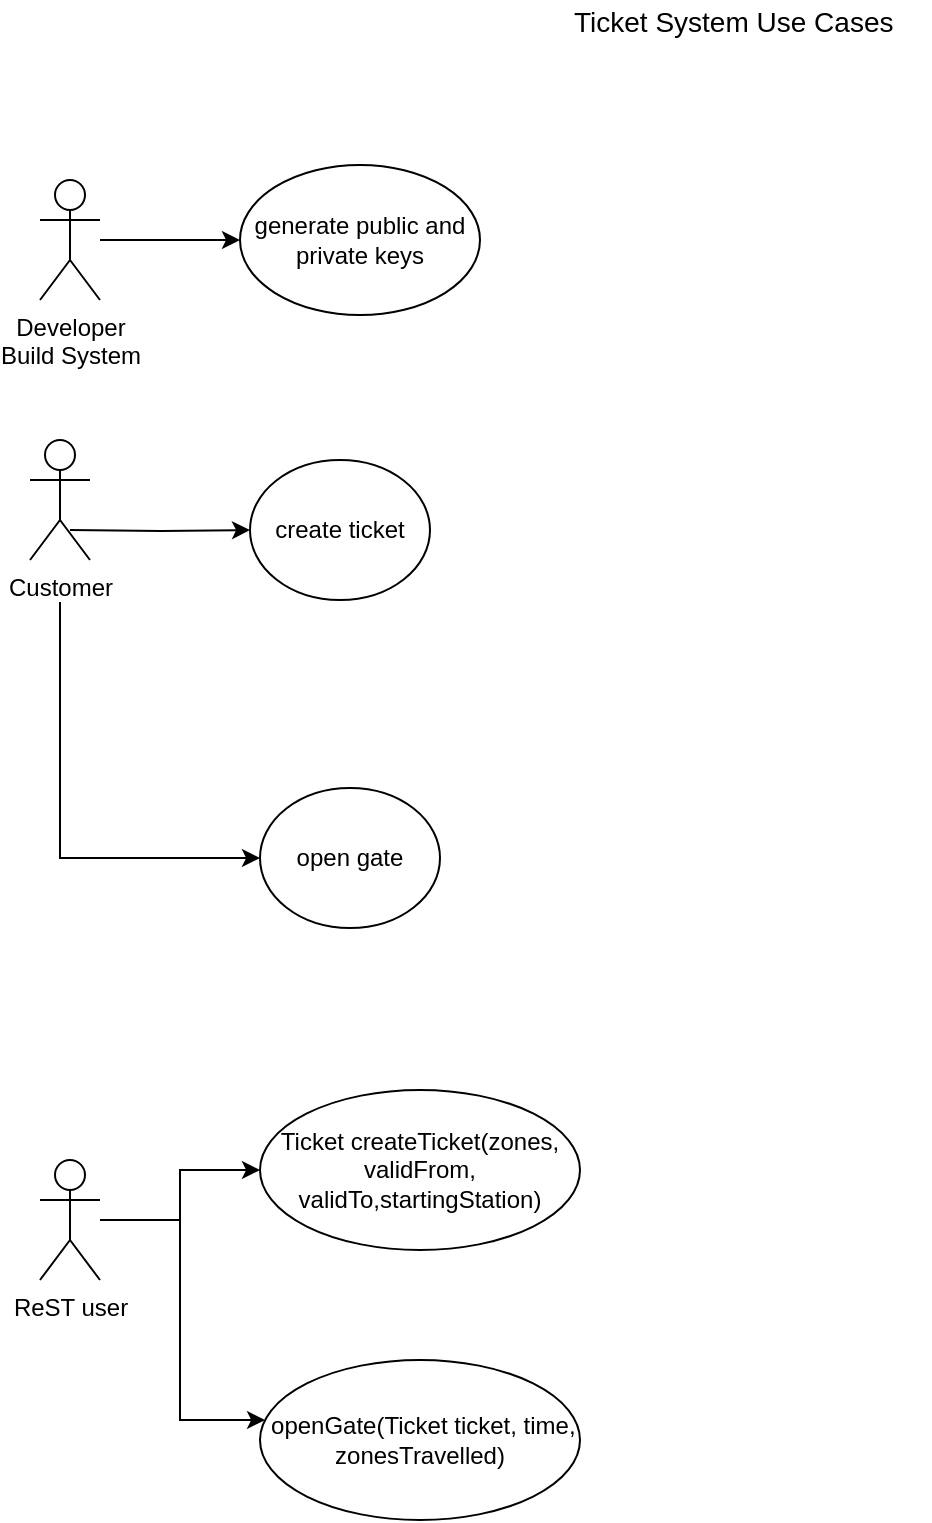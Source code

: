 <mxfile version="13.0.3" type="device"><diagram id="bf661a80-681a-0c58-2a65-ac1a9ffe9178" name="Page-1"><mxGraphModel dx="852" dy="502" grid="1" gridSize="10" guides="1" tooltips="1" connect="1" arrows="1" fold="1" page="1" pageScale="1" pageWidth="1169" pageHeight="827" background="#ffffff" math="0" shadow="0"><root><mxCell id="0"/><mxCell id="1" parent="0"/><mxCell id="36" value="" style="edgeStyle=orthogonalEdgeStyle;rounded=0;html=1;jettySize=auto;orthogonalLoop=1;" parent="1" edge="1"><mxGeometry relative="1" as="geometry"><mxPoint x="240" y="379" as="sourcePoint"/></mxGeometry></mxCell><mxCell id="38" value="" style="edgeStyle=orthogonalEdgeStyle;rounded=0;html=1;jettySize=auto;orthogonalLoop=1;" parent="1" edge="1"><mxGeometry relative="1" as="geometry"><mxPoint x="355" y="379" as="sourcePoint"/></mxGeometry></mxCell><mxCell id="40" value="" style="edgeStyle=orthogonalEdgeStyle;rounded=0;html=1;jettySize=auto;orthogonalLoop=1;" parent="1" edge="1"><mxGeometry relative="1" as="geometry"><mxPoint x="260" y="461" as="targetPoint"/></mxGeometry></mxCell><mxCell id="44" value="" style="edgeStyle=orthogonalEdgeStyle;rounded=0;html=1;jettySize=auto;orthogonalLoop=1;" parent="1" edge="1"><mxGeometry relative="1" as="geometry"><mxPoint x="270" y="546" as="targetPoint"/></mxGeometry></mxCell><mxCell id="42" value="" style="edgeStyle=orthogonalEdgeStyle;rounded=0;html=1;jettySize=auto;orthogonalLoop=1;" parent="1" edge="1"><mxGeometry relative="1" as="geometry"><mxPoint x="390" y="461" as="targetPoint"/></mxGeometry></mxCell><mxCell id="62" value="" style="edgeStyle=orthogonalEdgeStyle;rounded=0;html=1;jettySize=auto;orthogonalLoop=1;" parent="1" edge="1"><mxGeometry relative="1" as="geometry"><mxPoint x="485" y="461" as="sourcePoint"/></mxGeometry></mxCell><mxCell id="46" value="" style="edgeStyle=orthogonalEdgeStyle;rounded=0;html=1;jettySize=auto;orthogonalLoop=1;entryX=0;entryY=0.5;" parent="1" edge="1"><mxGeometry relative="1" as="geometry"><mxPoint x="390" y="546" as="targetPoint"/></mxGeometry></mxCell><mxCell id="48" value="" style="edgeStyle=orthogonalEdgeStyle;rounded=0;html=1;jettySize=auto;orthogonalLoop=1;" parent="1" edge="1"><mxGeometry relative="1" as="geometry"><mxPoint x="510" y="546" as="targetPoint"/></mxGeometry></mxCell><mxCell id="50" value="" style="edgeStyle=orthogonalEdgeStyle;rounded=0;html=1;jettySize=auto;orthogonalLoop=1;" parent="1" edge="1"><mxGeometry relative="1" as="geometry"><mxPoint x="605" y="546" as="sourcePoint"/></mxGeometry></mxCell><mxCell id="52" value="" style="edgeStyle=orthogonalEdgeStyle;rounded=0;html=1;jettySize=auto;orthogonalLoop=1;entryX=0;entryY=0.5;" parent="1" edge="1"><mxGeometry relative="1" as="geometry"><mxPoint x="387.5" y="631" as="targetPoint"/></mxGeometry></mxCell><mxCell id="54" value="" style="edgeStyle=orthogonalEdgeStyle;rounded=0;html=1;jettySize=auto;orthogonalLoop=1;" parent="1" edge="1"><mxGeometry relative="1" as="geometry"><mxPoint x="507.5" y="631" as="targetPoint"/></mxGeometry></mxCell><mxCell id="56" value="" style="edgeStyle=orthogonalEdgeStyle;rounded=0;html=1;jettySize=auto;orthogonalLoop=1;" parent="1" edge="1"><mxGeometry relative="1" as="geometry"><mxPoint x="617.5" y="631" as="targetPoint"/></mxGeometry></mxCell><mxCell id="63" value="Ticket System Use Cases" style="text;html=1;resizable=0;points=[];autosize=1;align=left;verticalAlign=top;spacingTop=-4;fontSize=14;" parent="1" vertex="1"><mxGeometry x="315" y="20" width="180" height="20" as="geometry"/></mxCell><mxCell id="cvetpf6TkOsECjFl_jZb-63" style="edgeStyle=orthogonalEdgeStyle;rounded=0;orthogonalLoop=1;jettySize=auto;html=1;entryX=0;entryY=0.5;entryDx=0;entryDy=0;" edge="1" parent="1" target="rEq1-0W_9cdEMZBGtfGu-80"><mxGeometry relative="1" as="geometry"><mxPoint x="60" y="320" as="sourcePoint"/><Array as="points"><mxPoint x="60" y="449"/></Array></mxGeometry></mxCell><mxCell id="rEq1-0W_9cdEMZBGtfGu-64" value="Customer" style="shape=umlActor;verticalLabelPosition=bottom;labelBackgroundColor=#ffffff;verticalAlign=top;html=1;outlineConnect=0;" parent="1" vertex="1"><mxGeometry x="45" y="240" width="30" height="60" as="geometry"/></mxCell><mxCell id="rEq1-0W_9cdEMZBGtfGu-99" style="edgeStyle=orthogonalEdgeStyle;rounded=0;orthogonalLoop=1;jettySize=auto;html=1;entryX=0;entryY=0.5;entryDx=0;entryDy=0;" parent="1" target="rEq1-0W_9cdEMZBGtfGu-73" edge="1"><mxGeometry relative="1" as="geometry"><mxPoint x="65" y="285" as="sourcePoint"/></mxGeometry></mxCell><mxCell id="rEq1-0W_9cdEMZBGtfGu-98" style="edgeStyle=orthogonalEdgeStyle;rounded=0;orthogonalLoop=1;jettySize=auto;html=1;" parent="1" source="rEq1-0W_9cdEMZBGtfGu-69" target="rEq1-0W_9cdEMZBGtfGu-70" edge="1"><mxGeometry relative="1" as="geometry"/></mxCell><mxCell id="rEq1-0W_9cdEMZBGtfGu-69" value="&lt;div&gt;Developer &lt;br&gt;&lt;/div&gt;&lt;div&gt;Build System&lt;/div&gt;" style="shape=umlActor;verticalLabelPosition=bottom;labelBackgroundColor=#ffffff;verticalAlign=top;html=1;outlineConnect=0;" parent="1" vertex="1"><mxGeometry x="50" y="110" width="30" height="60" as="geometry"/></mxCell><mxCell id="rEq1-0W_9cdEMZBGtfGu-70" value="generate public and private keys" style="ellipse;whiteSpace=wrap;html=1;direction=south;" parent="1" vertex="1"><mxGeometry x="150" y="102.5" width="120" height="75" as="geometry"/></mxCell><mxCell id="rEq1-0W_9cdEMZBGtfGu-111" style="edgeStyle=orthogonalEdgeStyle;rounded=0;orthogonalLoop=1;jettySize=auto;html=1;entryX=0;entryY=0.5;entryDx=0;entryDy=0;" parent="1" source="rEq1-0W_9cdEMZBGtfGu-72" target="rEq1-0W_9cdEMZBGtfGu-109" edge="1"><mxGeometry relative="1" as="geometry"/></mxCell><mxCell id="rEq1-0W_9cdEMZBGtfGu-112" style="edgeStyle=orthogonalEdgeStyle;rounded=0;orthogonalLoop=1;jettySize=auto;html=1;" parent="1" source="rEq1-0W_9cdEMZBGtfGu-72" target="rEq1-0W_9cdEMZBGtfGu-108" edge="1"><mxGeometry relative="1" as="geometry"><Array as="points"><mxPoint x="120" y="630"/><mxPoint x="120" y="730"/></Array></mxGeometry></mxCell><mxCell id="rEq1-0W_9cdEMZBGtfGu-72" value="ReST user" style="shape=umlActor;verticalLabelPosition=bottom;labelBackgroundColor=#ffffff;verticalAlign=top;html=1;outlineConnect=0;" parent="1" vertex="1"><mxGeometry x="50" y="600" width="30" height="60" as="geometry"/></mxCell><mxCell id="rEq1-0W_9cdEMZBGtfGu-73" value="create ticket" style="ellipse;whiteSpace=wrap;html=1;" parent="1" vertex="1"><mxGeometry x="155" y="250" width="90" height="70" as="geometry"/></mxCell><mxCell id="rEq1-0W_9cdEMZBGtfGu-80" value="open gate" style="ellipse;whiteSpace=wrap;html=1;" parent="1" vertex="1"><mxGeometry x="160" y="414" width="90" height="70" as="geometry"/></mxCell><mxCell id="rEq1-0W_9cdEMZBGtfGu-129" style="edgeStyle=orthogonalEdgeStyle;rounded=0;orthogonalLoop=1;jettySize=auto;html=1;entryX=0.5;entryY=0;entryDx=0;entryDy=0;" parent="1" edge="1"><mxGeometry relative="1" as="geometry"><mxPoint x="477.5" y="185" as="sourcePoint"/><Array as="points"><mxPoint x="500" y="185"/><mxPoint x="500" y="380"/><mxPoint x="575" y="380"/></Array></mxGeometry></mxCell><mxCell id="rEq1-0W_9cdEMZBGtfGu-137" style="edgeStyle=orthogonalEdgeStyle;rounded=0;orthogonalLoop=1;jettySize=auto;html=1;entryX=0.5;entryY=0;entryDx=0;entryDy=0;" parent="1" edge="1"><mxGeometry relative="1" as="geometry"><mxPoint x="477.5" y="185" as="sourcePoint"/><Array as="points"><mxPoint x="500" y="185"/><mxPoint x="500" y="660"/></Array></mxGeometry></mxCell><mxCell id="rEq1-0W_9cdEMZBGtfGu-128" style="edgeStyle=orthogonalEdgeStyle;rounded=0;orthogonalLoop=1;jettySize=auto;html=1;entryX=0.5;entryY=0;entryDx=0;entryDy=0;" parent="1" edge="1"><mxGeometry relative="1" as="geometry"><mxPoint x="482.5" y="95" as="sourcePoint"/><Array as="points"><mxPoint x="660" y="95"/><mxPoint x="660" y="220"/><mxPoint x="570" y="220"/></Array></mxGeometry></mxCell><mxCell id="rEq1-0W_9cdEMZBGtfGu-136" style="edgeStyle=orthogonalEdgeStyle;rounded=0;orthogonalLoop=1;jettySize=auto;html=1;" parent="1" edge="1"><mxGeometry relative="1" as="geometry"><mxPoint x="482.5" y="95" as="sourcePoint"/><Array as="points"><mxPoint x="660" y="95"/><mxPoint x="660" y="550"/><mxPoint x="575" y="550"/></Array></mxGeometry></mxCell><mxCell id="rEq1-0W_9cdEMZBGtfGu-108" value="&amp;nbsp;openGate(Ticket ticket, time, zonesTravelled)" style="ellipse;whiteSpace=wrap;html=1;" parent="1" vertex="1"><mxGeometry x="160" y="700" width="160" height="80" as="geometry"/></mxCell><mxCell id="rEq1-0W_9cdEMZBGtfGu-109" value="Ticket createTicket(zones, validFrom, validTo,startingStation)" style="ellipse;whiteSpace=wrap;html=1;" parent="1" vertex="1"><mxGeometry x="160" y="565" width="160" height="80" as="geometry"/></mxCell><mxCell id="rEq1-0W_9cdEMZBGtfGu-132" style="edgeStyle=orthogonalEdgeStyle;rounded=0;orthogonalLoop=1;jettySize=auto;html=1;entryX=0;entryY=0.5;entryDx=0;entryDy=0;" parent="1" edge="1"><mxGeometry relative="1" as="geometry"><mxPoint x="690" y="605" as="targetPoint"/></mxGeometry></mxCell><mxCell id="rEq1-0W_9cdEMZBGtfGu-133" style="edgeStyle=orthogonalEdgeStyle;rounded=0;orthogonalLoop=1;jettySize=auto;html=1;" parent="1" edge="1"><mxGeometry relative="1" as="geometry"><mxPoint x="620" y="740" as="sourcePoint"/></mxGeometry></mxCell></root></mxGraphModel></diagram></mxfile>